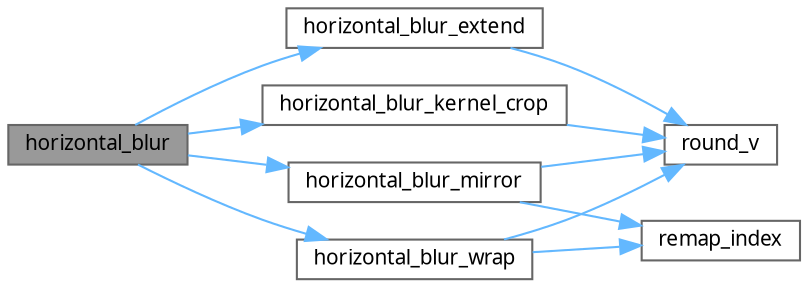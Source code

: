 digraph "horizontal_blur"
{
 // INTERACTIVE_SVG=YES
 // LATEX_PDF_SIZE
  bgcolor="transparent";
  edge [fontname=Verdana,fontsize=10,labelfontname=Verdana,labelfontsize=10];
  node [fontname=Verdana,fontsize=10,shape=box,height=0.2,width=0.4];
  rankdir="LR";
  Node1 [id="Node000001",label="horizontal_blur",height=0.2,width=0.4,color="gray40", fillcolor="grey60", style="filled", fontcolor="black",tooltip="Utility template dispatcher function for horizontal_blur. Templated by buffer data type T,..."];
  Node1 -> Node2 [id="edge1_Node000001_Node000002",color="steelblue1",style="solid",tooltip=" "];
  Node2 [id="Node000002",label="horizontal_blur_extend",height=0.2,width=0.4,color="grey40", fillcolor="white", style="filled",URL="$a38960.html#a751e1f0cd829a5d5f37180e072b78ab2",tooltip="This function performs a single separable horizontal box blur pass with border extend policy...."];
  Node2 -> Node3 [id="edge2_Node000002_Node000003",color="steelblue1",style="solid",tooltip=" "];
  Node3 [id="Node000003",label="round_v",height=0.2,width=0.4,color="grey40", fillcolor="white", style="filled",URL="$a38960.html#a5397ae7efe08dfe8b80fd7c1dbc60bf8",tooltip="helper to compute rounding value for the specified type. This is used to alleviate integer types roun..."];
  Node1 -> Node4 [id="edge3_Node000001_Node000004",color="steelblue1",style="solid",tooltip=" "];
  Node4 [id="Node000004",label="horizontal_blur_kernel_crop",height=0.2,width=0.4,color="grey40", fillcolor="white", style="filled",URL="$a38960.html#a2015be94b95780cdcd0572effed5768b",tooltip="This function performs a single separable horizontal box blur pass with kernel crop border policy...."];
  Node4 -> Node3 [id="edge4_Node000004_Node000003",color="steelblue1",style="solid",tooltip=" "];
  Node1 -> Node5 [id="edge5_Node000001_Node000005",color="steelblue1",style="solid",tooltip=" "];
  Node5 [id="Node000005",label="horizontal_blur_mirror",height=0.2,width=0.4,color="grey40", fillcolor="white", style="filled",URL="$a38960.html#af30f5af8ce044cca58c0bfe825514c43",tooltip="This function performs a single separable horizontal box blur pass with mirror border policy...."];
  Node5 -> Node6 [id="edge6_Node000005_Node000006",color="steelblue1",style="solid",tooltip=" "];
  Node6 [id="Node000006",label="remap_index",height=0.2,width=0.4,color="grey40", fillcolor="white", style="filled",URL="$a38960.html#a29f766ddb647638fa64751b889de4a30",tooltip="Helper to compute array indices for different border policies."];
  Node5 -> Node3 [id="edge7_Node000005_Node000003",color="steelblue1",style="solid",tooltip=" "];
  Node1 -> Node7 [id="edge8_Node000001_Node000007",color="steelblue1",style="solid",tooltip=" "];
  Node7 [id="Node000007",label="horizontal_blur_wrap",height=0.2,width=0.4,color="grey40", fillcolor="white", style="filled",URL="$a38960.html#aca99ab1cd3e76aff7d9a7f956be98712",tooltip="This function performs a single separable horizontal box blur pass with mirror border policy...."];
  Node7 -> Node6 [id="edge9_Node000007_Node000006",color="steelblue1",style="solid",tooltip=" "];
  Node7 -> Node3 [id="edge10_Node000007_Node000003",color="steelblue1",style="solid",tooltip=" "];
}
